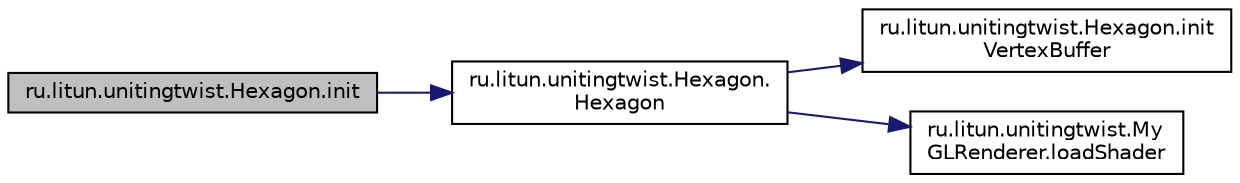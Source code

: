 digraph "ru.litun.unitingtwist.Hexagon.init"
{
  edge [fontname="Helvetica",fontsize="10",labelfontname="Helvetica",labelfontsize="10"];
  node [fontname="Helvetica",fontsize="10",shape=record];
  rankdir="LR";
  Node23 [label="ru.litun.unitingtwist.Hexagon.init",height=0.2,width=0.4,color="black", fillcolor="grey75", style="filled", fontcolor="black"];
  Node23 -> Node24 [color="midnightblue",fontsize="10",style="solid",fontname="Helvetica"];
  Node24 [label="ru.litun.unitingtwist.Hexagon.\lHexagon",height=0.2,width=0.4,color="black", fillcolor="white", style="filled",URL="$classru_1_1litun_1_1unitingtwist_1_1_hexagon.html#a3d32c6201950025897791017a2fa2002"];
  Node24 -> Node25 [color="midnightblue",fontsize="10",style="solid",fontname="Helvetica"];
  Node25 [label="ru.litun.unitingtwist.Hexagon.init\lVertexBuffer",height=0.2,width=0.4,color="black", fillcolor="white", style="filled",URL="$classru_1_1litun_1_1unitingtwist_1_1_hexagon.html#a6f6d825ac4ad3cfbccab2a0b1131962f"];
  Node24 -> Node26 [color="midnightblue",fontsize="10",style="solid",fontname="Helvetica"];
  Node26 [label="ru.litun.unitingtwist.My\lGLRenderer.loadShader",height=0.2,width=0.4,color="black", fillcolor="white", style="filled",URL="$classru_1_1litun_1_1unitingtwist_1_1_my_g_l_renderer.html#a8a359587e824851ea5b00cac7e9c7b98"];
}
